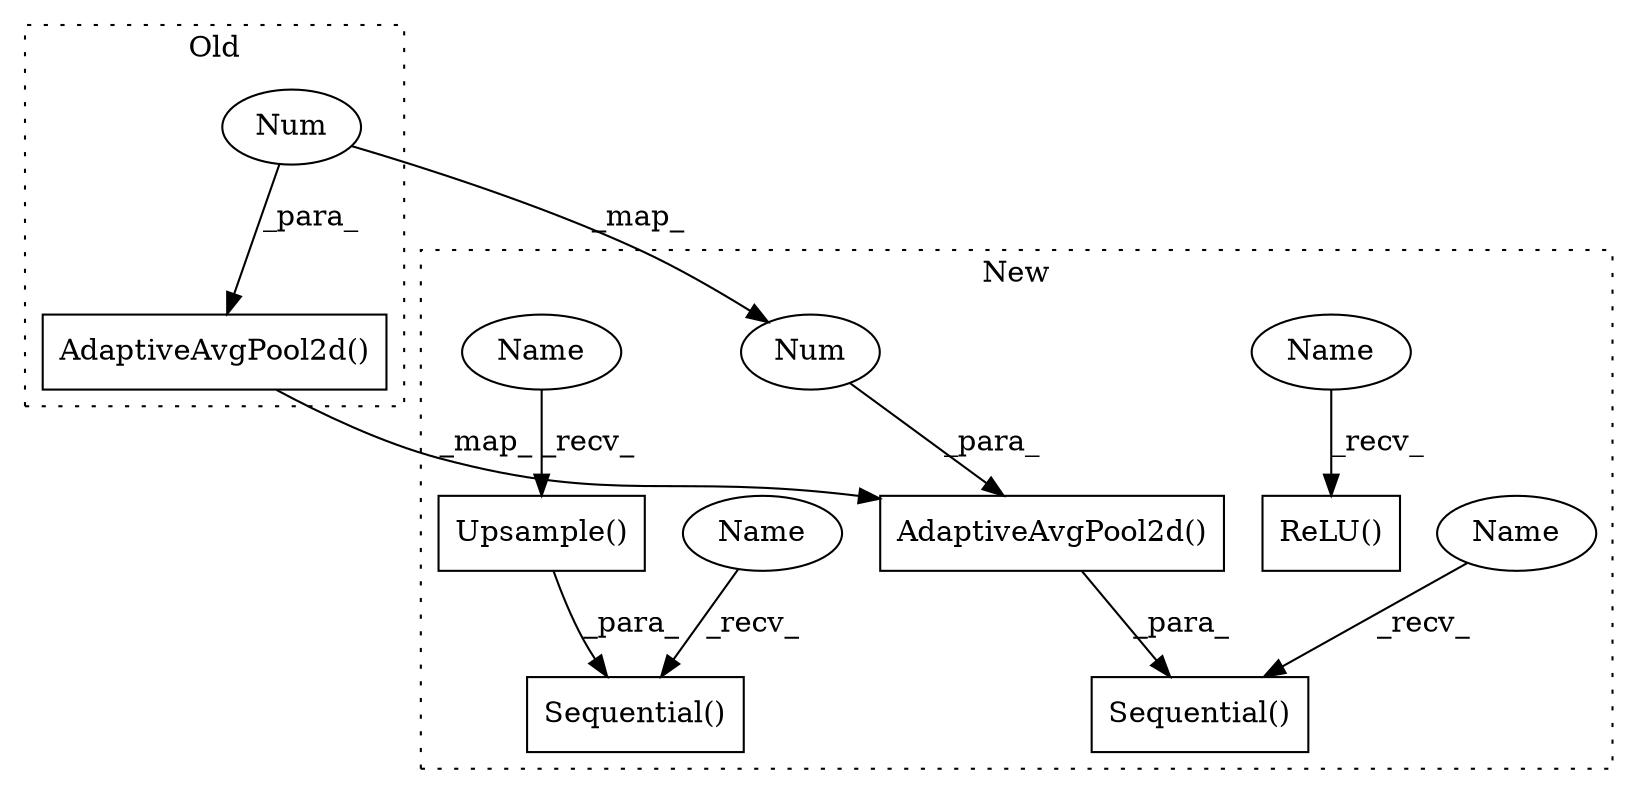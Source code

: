 digraph G {
subgraph cluster0 {
1 [label="AdaptiveAvgPool2d()" a="75" s="501,523" l="21,1" shape="box"];
4 [label="Num" a="76" s="522" l="1" shape="ellipse"];
label = "Old";
style="dotted";
}
subgraph cluster1 {
2 [label="AdaptiveAvgPool2d()" a="75" s="642,664" l="21,1" shape="box"];
3 [label="Sequential()" a="75" s="615,752" l="27,15" shape="box"];
5 [label="Num" a="76" s="663" l="1" shape="ellipse"];
6 [label="Sequential()" a="75" s="421,578" l="27,15" shape="box"];
7 [label="Upsample()" a="75" s="535" l="43" shape="box"];
8 [label="ReLU()" a="75" s="788" l="21" shape="box"];
9 [label="Name" a="87" s="615" l="2" shape="ellipse"];
10 [label="Name" a="87" s="535" l="2" shape="ellipse"];
11 [label="Name" a="87" s="788" l="2" shape="ellipse"];
12 [label="Name" a="87" s="421" l="2" shape="ellipse"];
label = "New";
style="dotted";
}
1 -> 2 [label="_map_"];
2 -> 3 [label="_para_"];
4 -> 1 [label="_para_"];
4 -> 5 [label="_map_"];
5 -> 2 [label="_para_"];
7 -> 6 [label="_para_"];
9 -> 3 [label="_recv_"];
10 -> 7 [label="_recv_"];
11 -> 8 [label="_recv_"];
12 -> 6 [label="_recv_"];
}